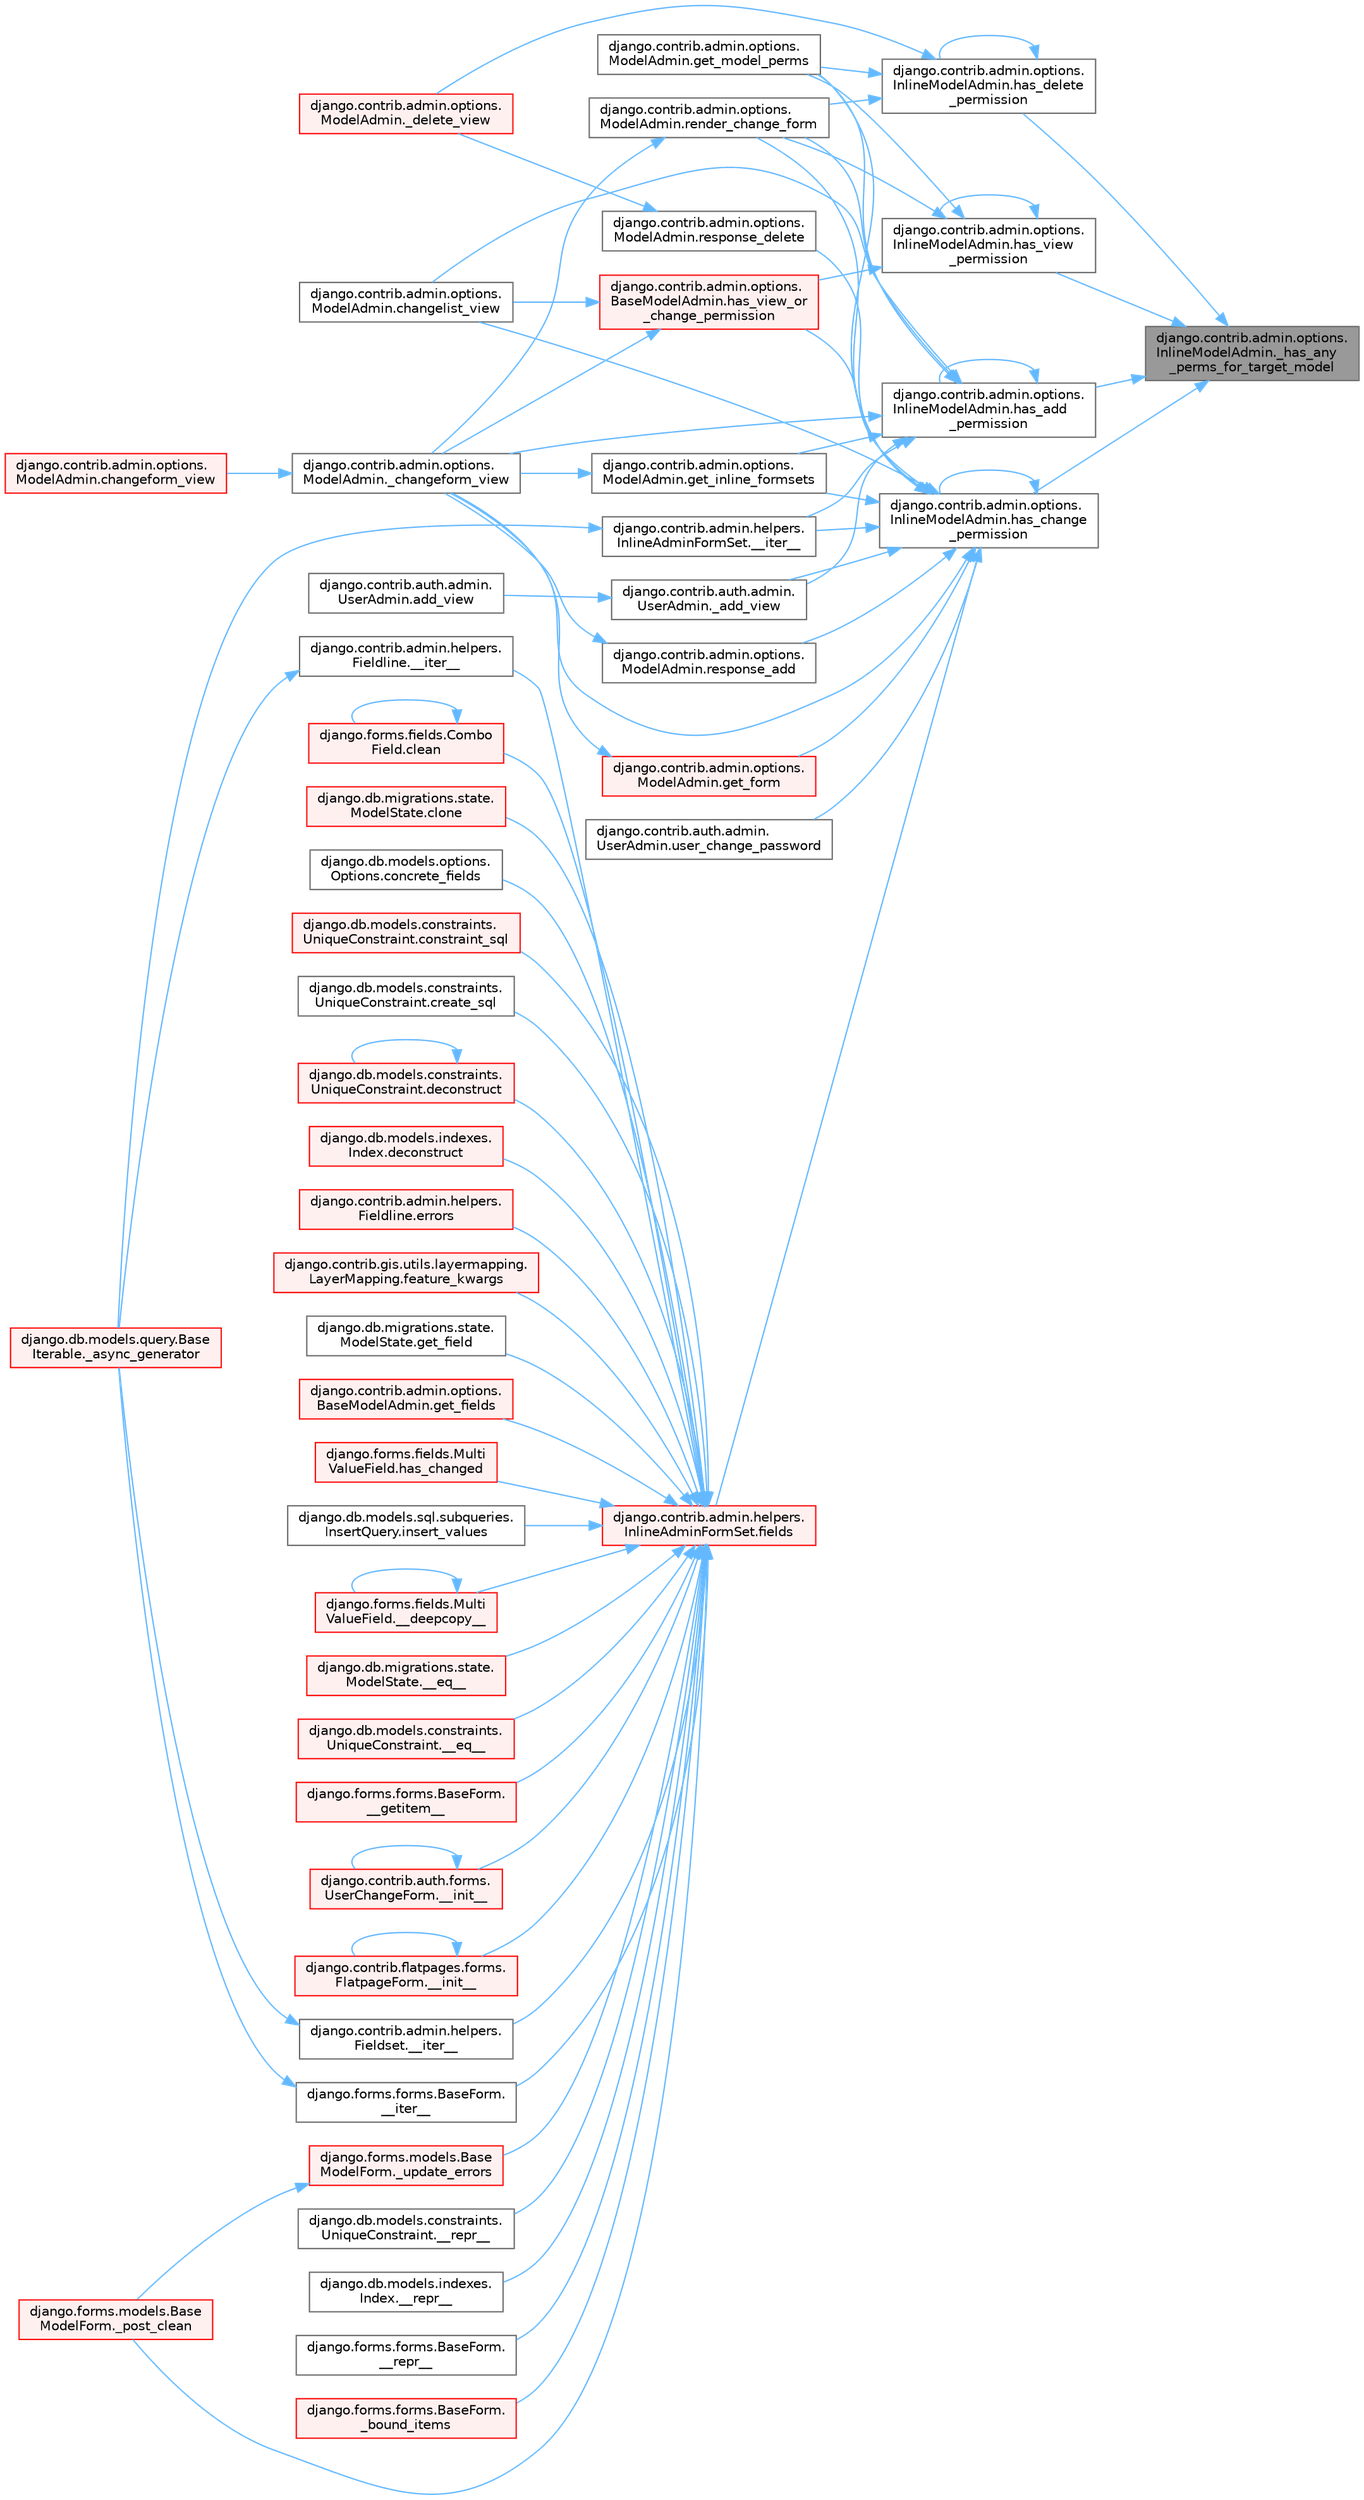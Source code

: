 digraph "django.contrib.admin.options.InlineModelAdmin._has_any_perms_for_target_model"
{
 // LATEX_PDF_SIZE
  bgcolor="transparent";
  edge [fontname=Helvetica,fontsize=10,labelfontname=Helvetica,labelfontsize=10];
  node [fontname=Helvetica,fontsize=10,shape=box,height=0.2,width=0.4];
  rankdir="RL";
  Node1 [id="Node000001",label="django.contrib.admin.options.\lInlineModelAdmin._has_any\l_perms_for_target_model",height=0.2,width=0.4,color="gray40", fillcolor="grey60", style="filled", fontcolor="black",tooltip=" "];
  Node1 -> Node2 [id="edge1_Node000001_Node000002",dir="back",color="steelblue1",style="solid",tooltip=" "];
  Node2 [id="Node000002",label="django.contrib.admin.options.\lInlineModelAdmin.has_add\l_permission",height=0.2,width=0.4,color="grey40", fillcolor="white", style="filled",URL="$classdjango_1_1contrib_1_1admin_1_1options_1_1_inline_model_admin.html#a3f4cd603df21bb0799662faa04b5bbe8",tooltip=" "];
  Node2 -> Node3 [id="edge2_Node000002_Node000003",dir="back",color="steelblue1",style="solid",tooltip=" "];
  Node3 [id="Node000003",label="django.contrib.admin.helpers.\lInlineAdminFormSet.__iter__",height=0.2,width=0.4,color="grey40", fillcolor="white", style="filled",URL="$classdjango_1_1contrib_1_1admin_1_1helpers_1_1_inline_admin_form_set.html#abc6cf31afef620ac14e917ab345b31a2",tooltip=" "];
  Node3 -> Node4 [id="edge3_Node000003_Node000004",dir="back",color="steelblue1",style="solid",tooltip=" "];
  Node4 [id="Node000004",label="django.db.models.query.Base\lIterable._async_generator",height=0.2,width=0.4,color="red", fillcolor="#FFF0F0", style="filled",URL="$classdjango_1_1db_1_1models_1_1query_1_1_base_iterable.html#a3ecc2267976bc6628d1fe84d78355144",tooltip=" "];
  Node2 -> Node6 [id="edge4_Node000002_Node000006",dir="back",color="steelblue1",style="solid",tooltip=" "];
  Node6 [id="Node000006",label="django.contrib.auth.admin.\lUserAdmin._add_view",height=0.2,width=0.4,color="grey40", fillcolor="white", style="filled",URL="$classdjango_1_1contrib_1_1auth_1_1admin_1_1_user_admin.html#a0aa6f8a67193ac8ad88abefd474b705f",tooltip=" "];
  Node6 -> Node7 [id="edge5_Node000006_Node000007",dir="back",color="steelblue1",style="solid",tooltip=" "];
  Node7 [id="Node000007",label="django.contrib.auth.admin.\lUserAdmin.add_view",height=0.2,width=0.4,color="grey40", fillcolor="white", style="filled",URL="$classdjango_1_1contrib_1_1auth_1_1admin_1_1_user_admin.html#a2b4c08c9778694aca3148ff55b11ebe1",tooltip=" "];
  Node2 -> Node8 [id="edge6_Node000002_Node000008",dir="back",color="steelblue1",style="solid",tooltip=" "];
  Node8 [id="Node000008",label="django.contrib.admin.options.\lModelAdmin._changeform_view",height=0.2,width=0.4,color="grey40", fillcolor="white", style="filled",URL="$classdjango_1_1contrib_1_1admin_1_1options_1_1_model_admin.html#a06082f9f8128d66a16cda8098c673dae",tooltip=" "];
  Node8 -> Node9 [id="edge7_Node000008_Node000009",dir="back",color="steelblue1",style="solid",tooltip=" "];
  Node9 [id="Node000009",label="django.contrib.admin.options.\lModelAdmin.changeform_view",height=0.2,width=0.4,color="red", fillcolor="#FFF0F0", style="filled",URL="$classdjango_1_1contrib_1_1admin_1_1options_1_1_model_admin.html#ac91e54453f9d73e9e12ad8dd8f138225",tooltip=" "];
  Node2 -> Node12 [id="edge8_Node000002_Node000012",dir="back",color="steelblue1",style="solid",tooltip=" "];
  Node12 [id="Node000012",label="django.contrib.admin.options.\lModelAdmin.changelist_view",height=0.2,width=0.4,color="grey40", fillcolor="white", style="filled",URL="$classdjango_1_1contrib_1_1admin_1_1options_1_1_model_admin.html#af5f3d8010317ded7325e649561a4d909",tooltip=" "];
  Node2 -> Node13 [id="edge9_Node000002_Node000013",dir="back",color="steelblue1",style="solid",tooltip=" "];
  Node13 [id="Node000013",label="django.contrib.admin.options.\lModelAdmin.get_inline_formsets",height=0.2,width=0.4,color="grey40", fillcolor="white", style="filled",URL="$classdjango_1_1contrib_1_1admin_1_1options_1_1_model_admin.html#ae4e03f1e8719f4a7ee095dea3f04d3b0",tooltip=" "];
  Node13 -> Node8 [id="edge10_Node000013_Node000008",dir="back",color="steelblue1",style="solid",tooltip=" "];
  Node2 -> Node14 [id="edge11_Node000002_Node000014",dir="back",color="steelblue1",style="solid",tooltip=" "];
  Node14 [id="Node000014",label="django.contrib.admin.options.\lModelAdmin.get_model_perms",height=0.2,width=0.4,color="grey40", fillcolor="white", style="filled",URL="$classdjango_1_1contrib_1_1admin_1_1options_1_1_model_admin.html#a7743f078ef78ac9b8a3395d4b2e47401",tooltip=" "];
  Node2 -> Node2 [id="edge12_Node000002_Node000002",dir="back",color="steelblue1",style="solid",tooltip=" "];
  Node2 -> Node15 [id="edge13_Node000002_Node000015",dir="back",color="steelblue1",style="solid",tooltip=" "];
  Node15 [id="Node000015",label="django.contrib.admin.options.\lModelAdmin.render_change_form",height=0.2,width=0.4,color="grey40", fillcolor="white", style="filled",URL="$classdjango_1_1contrib_1_1admin_1_1options_1_1_model_admin.html#af25242736fea4a61d08cc2d99bfa901a",tooltip=" "];
  Node15 -> Node8 [id="edge14_Node000015_Node000008",dir="back",color="steelblue1",style="solid",tooltip=" "];
  Node1 -> Node16 [id="edge15_Node000001_Node000016",dir="back",color="steelblue1",style="solid",tooltip=" "];
  Node16 [id="Node000016",label="django.contrib.admin.options.\lInlineModelAdmin.has_change\l_permission",height=0.2,width=0.4,color="grey40", fillcolor="white", style="filled",URL="$classdjango_1_1contrib_1_1admin_1_1options_1_1_inline_model_admin.html#afb466f69fba775be6bd44db65c2955ce",tooltip=" "];
  Node16 -> Node3 [id="edge16_Node000016_Node000003",dir="back",color="steelblue1",style="solid",tooltip=" "];
  Node16 -> Node6 [id="edge17_Node000016_Node000006",dir="back",color="steelblue1",style="solid",tooltip=" "];
  Node16 -> Node8 [id="edge18_Node000016_Node000008",dir="back",color="steelblue1",style="solid",tooltip=" "];
  Node16 -> Node12 [id="edge19_Node000016_Node000012",dir="back",color="steelblue1",style="solid",tooltip=" "];
  Node16 -> Node17 [id="edge20_Node000016_Node000017",dir="back",color="steelblue1",style="solid",tooltip=" "];
  Node17 [id="Node000017",label="django.contrib.admin.helpers.\lInlineAdminFormSet.fields",height=0.2,width=0.4,color="red", fillcolor="#FFF0F0", style="filled",URL="$classdjango_1_1contrib_1_1admin_1_1helpers_1_1_inline_admin_form_set.html#acfeece3b4a1c8e6f692669661ce441d1",tooltip=" "];
  Node17 -> Node18 [id="edge21_Node000017_Node000018",dir="back",color="steelblue1",style="solid",tooltip=" "];
  Node18 [id="Node000018",label="django.forms.fields.Multi\lValueField.__deepcopy__",height=0.2,width=0.4,color="red", fillcolor="#FFF0F0", style="filled",URL="$classdjango_1_1forms_1_1fields_1_1_multi_value_field.html#a4a0b98d1c7eaf929a4c1406db90c9195",tooltip=" "];
  Node18 -> Node18 [id="edge22_Node000018_Node000018",dir="back",color="steelblue1",style="solid",tooltip=" "];
  Node17 -> Node971 [id="edge23_Node000017_Node000971",dir="back",color="steelblue1",style="solid",tooltip=" "];
  Node971 [id="Node000971",label="django.db.migrations.state.\lModelState.__eq__",height=0.2,width=0.4,color="red", fillcolor="#FFF0F0", style="filled",URL="$classdjango_1_1db_1_1migrations_1_1state_1_1_model_state.html#ae338faa36574cfa53f86dac5ac80176d",tooltip=" "];
  Node17 -> Node459 [id="edge24_Node000017_Node000459",dir="back",color="steelblue1",style="solid",tooltip=" "];
  Node459 [id="Node000459",label="django.db.models.constraints.\lUniqueConstraint.__eq__",height=0.2,width=0.4,color="red", fillcolor="#FFF0F0", style="filled",URL="$classdjango_1_1db_1_1models_1_1constraints_1_1_unique_constraint.html#a1a877e5c6def4673a480b3fd44e3ad19",tooltip=" "];
  Node17 -> Node3189 [id="edge25_Node000017_Node003189",dir="back",color="steelblue1",style="solid",tooltip=" "];
  Node3189 [id="Node003189",label="django.forms.forms.BaseForm.\l__getitem__",height=0.2,width=0.4,color="red", fillcolor="#FFF0F0", style="filled",URL="$classdjango_1_1forms_1_1forms_1_1_base_form.html#a6ab2265215f4521871868c6087918c0a",tooltip=" "];
  Node17 -> Node3190 [id="edge26_Node000017_Node003190",dir="back",color="steelblue1",style="solid",tooltip=" "];
  Node3190 [id="Node003190",label="django.contrib.auth.forms.\lUserChangeForm.__init__",height=0.2,width=0.4,color="red", fillcolor="#FFF0F0", style="filled",URL="$classdjango_1_1contrib_1_1auth_1_1forms_1_1_user_change_form.html#a537242e789c1c51b6fab265912c093e7",tooltip=" "];
  Node3190 -> Node3190 [id="edge27_Node003190_Node003190",dir="back",color="steelblue1",style="solid",tooltip=" "];
  Node17 -> Node3191 [id="edge28_Node000017_Node003191",dir="back",color="steelblue1",style="solid",tooltip=" "];
  Node3191 [id="Node003191",label="django.contrib.flatpages.forms.\lFlatpageForm.__init__",height=0.2,width=0.4,color="red", fillcolor="#FFF0F0", style="filled",URL="$classdjango_1_1contrib_1_1flatpages_1_1forms_1_1_flatpage_form.html#a03940756fd7b38d789056a2e198344cf",tooltip=" "];
  Node3191 -> Node3191 [id="edge29_Node003191_Node003191",dir="back",color="steelblue1",style="solid",tooltip=" "];
  Node17 -> Node3192 [id="edge30_Node000017_Node003192",dir="back",color="steelblue1",style="solid",tooltip=" "];
  Node3192 [id="Node003192",label="django.contrib.admin.helpers.\lFieldline.__iter__",height=0.2,width=0.4,color="grey40", fillcolor="white", style="filled",URL="$classdjango_1_1contrib_1_1admin_1_1helpers_1_1_fieldline.html#aa5b83ac2979da848a3a5263fb6ee7ffa",tooltip=" "];
  Node3192 -> Node4 [id="edge31_Node003192_Node000004",dir="back",color="steelblue1",style="solid",tooltip=" "];
  Node17 -> Node3193 [id="edge32_Node000017_Node003193",dir="back",color="steelblue1",style="solid",tooltip=" "];
  Node3193 [id="Node003193",label="django.contrib.admin.helpers.\lFieldset.__iter__",height=0.2,width=0.4,color="grey40", fillcolor="white", style="filled",URL="$classdjango_1_1contrib_1_1admin_1_1helpers_1_1_fieldset.html#a103e536fa6514e6cbf4d362eaa76c8ac",tooltip=" "];
  Node3193 -> Node4 [id="edge33_Node003193_Node000004",dir="back",color="steelblue1",style="solid",tooltip=" "];
  Node17 -> Node3194 [id="edge34_Node000017_Node003194",dir="back",color="steelblue1",style="solid",tooltip=" "];
  Node3194 [id="Node003194",label="django.forms.forms.BaseForm.\l__iter__",height=0.2,width=0.4,color="grey40", fillcolor="white", style="filled",URL="$classdjango_1_1forms_1_1forms_1_1_base_form.html#a81c2551012184641d2f91a476c825967",tooltip=" "];
  Node3194 -> Node4 [id="edge35_Node003194_Node000004",dir="back",color="steelblue1",style="solid",tooltip=" "];
  Node17 -> Node461 [id="edge36_Node000017_Node000461",dir="back",color="steelblue1",style="solid",tooltip=" "];
  Node461 [id="Node000461",label="django.db.models.constraints.\lUniqueConstraint.__repr__",height=0.2,width=0.4,color="grey40", fillcolor="white", style="filled",URL="$classdjango_1_1db_1_1models_1_1constraints_1_1_unique_constraint.html#a182454ed288d36d2033f34e2442e63b6",tooltip=" "];
  Node17 -> Node462 [id="edge37_Node000017_Node000462",dir="back",color="steelblue1",style="solid",tooltip=" "];
  Node462 [id="Node000462",label="django.db.models.indexes.\lIndex.__repr__",height=0.2,width=0.4,color="grey40", fillcolor="white", style="filled",URL="$classdjango_1_1db_1_1models_1_1indexes_1_1_index.html#a491779817a13ed7b81a3fa01cb34b2c6",tooltip=" "];
  Node17 -> Node3195 [id="edge38_Node000017_Node003195",dir="back",color="steelblue1",style="solid",tooltip=" "];
  Node3195 [id="Node003195",label="django.forms.forms.BaseForm.\l__repr__",height=0.2,width=0.4,color="grey40", fillcolor="white", style="filled",URL="$classdjango_1_1forms_1_1forms_1_1_base_form.html#a1b6f27b24acfb1ff29323228a1d3ae7a",tooltip=" "];
  Node17 -> Node3196 [id="edge39_Node000017_Node003196",dir="back",color="steelblue1",style="solid",tooltip=" "];
  Node3196 [id="Node003196",label="django.forms.forms.BaseForm.\l_bound_items",height=0.2,width=0.4,color="red", fillcolor="#FFF0F0", style="filled",URL="$classdjango_1_1forms_1_1forms_1_1_base_form.html#a688934dfe5db00876f776b92ed8d84d8",tooltip=" "];
  Node17 -> Node134 [id="edge40_Node000017_Node000134",dir="back",color="steelblue1",style="solid",tooltip=" "];
  Node134 [id="Node000134",label="django.forms.models.Base\lModelForm._post_clean",height=0.2,width=0.4,color="red", fillcolor="#FFF0F0", style="filled",URL="$classdjango_1_1forms_1_1models_1_1_base_model_form.html#a83e1c0ea3ba97f3a496d07955d1bf124",tooltip=" "];
  Node17 -> Node3198 [id="edge41_Node000017_Node003198",dir="back",color="steelblue1",style="solid",tooltip=" "];
  Node3198 [id="Node003198",label="django.forms.models.Base\lModelForm._update_errors",height=0.2,width=0.4,color="red", fillcolor="#FFF0F0", style="filled",URL="$classdjango_1_1forms_1_1models_1_1_base_model_form.html#a75de5a1b3fc58d5f16f7f85f2ef82ab0",tooltip=" "];
  Node3198 -> Node134 [id="edge42_Node003198_Node000134",dir="back",color="steelblue1",style="solid",tooltip=" "];
  Node17 -> Node3200 [id="edge43_Node000017_Node003200",dir="back",color="steelblue1",style="solid",tooltip=" "];
  Node3200 [id="Node003200",label="django.forms.fields.Combo\lField.clean",height=0.2,width=0.4,color="red", fillcolor="#FFF0F0", style="filled",URL="$classdjango_1_1forms_1_1fields_1_1_combo_field.html#aaffcccde28ec97a13aa4205495a394f2",tooltip=" "];
  Node3200 -> Node3200 [id="edge44_Node003200_Node003200",dir="back",color="steelblue1",style="solid",tooltip=" "];
  Node17 -> Node1397 [id="edge45_Node000017_Node001397",dir="back",color="steelblue1",style="solid",tooltip=" "];
  Node1397 [id="Node001397",label="django.db.migrations.state.\lModelState.clone",height=0.2,width=0.4,color="red", fillcolor="#FFF0F0", style="filled",URL="$classdjango_1_1db_1_1migrations_1_1state_1_1_model_state.html#a8c95c79710929be2c1fe723bb3f50d43",tooltip=" "];
  Node17 -> Node3201 [id="edge46_Node000017_Node003201",dir="back",color="steelblue1",style="solid",tooltip=" "];
  Node3201 [id="Node003201",label="django.db.models.options.\lOptions.concrete_fields",height=0.2,width=0.4,color="grey40", fillcolor="white", style="filled",URL="$classdjango_1_1db_1_1models_1_1options_1_1_options.html#a1fd2eda6e6d6881e4073f0273d8d1cb4",tooltip=" "];
  Node17 -> Node468 [id="edge47_Node000017_Node000468",dir="back",color="steelblue1",style="solid",tooltip=" "];
  Node468 [id="Node000468",label="django.db.models.constraints.\lUniqueConstraint.constraint_sql",height=0.2,width=0.4,color="red", fillcolor="#FFF0F0", style="filled",URL="$classdjango_1_1db_1_1models_1_1constraints_1_1_unique_constraint.html#ad8e91d3d3fb576b5000de9908877754d",tooltip=" "];
  Node17 -> Node469 [id="edge48_Node000017_Node000469",dir="back",color="steelblue1",style="solid",tooltip=" "];
  Node469 [id="Node000469",label="django.db.models.constraints.\lUniqueConstraint.create_sql",height=0.2,width=0.4,color="grey40", fillcolor="white", style="filled",URL="$classdjango_1_1db_1_1models_1_1constraints_1_1_unique_constraint.html#ad0cc45d12329073fac8ae7b419a34cae",tooltip=" "];
  Node17 -> Node708 [id="edge49_Node000017_Node000708",dir="back",color="steelblue1",style="solid",tooltip=" "];
  Node708 [id="Node000708",label="django.db.models.constraints.\lUniqueConstraint.deconstruct",height=0.2,width=0.4,color="red", fillcolor="#FFF0F0", style="filled",URL="$classdjango_1_1db_1_1models_1_1constraints_1_1_unique_constraint.html#a79dd632a14039b180b2b909fefcfce70",tooltip=" "];
  Node708 -> Node708 [id="edge50_Node000708_Node000708",dir="back",color="steelblue1",style="solid",tooltip=" "];
  Node17 -> Node722 [id="edge51_Node000017_Node000722",dir="back",color="steelblue1",style="solid",tooltip=" "];
  Node722 [id="Node000722",label="django.db.models.indexes.\lIndex.deconstruct",height=0.2,width=0.4,color="red", fillcolor="#FFF0F0", style="filled",URL="$classdjango_1_1db_1_1models_1_1indexes_1_1_index.html#ad28ee8ce2b1da28df32f78ea1c2d9741",tooltip=" "];
  Node17 -> Node3202 [id="edge52_Node000017_Node003202",dir="back",color="steelblue1",style="solid",tooltip=" "];
  Node3202 [id="Node003202",label="django.contrib.admin.helpers.\lFieldline.errors",height=0.2,width=0.4,color="red", fillcolor="#FFF0F0", style="filled",URL="$classdjango_1_1contrib_1_1admin_1_1helpers_1_1_fieldline.html#ac0094313ce4b91212414f914a381499d",tooltip=" "];
  Node17 -> Node716 [id="edge53_Node000017_Node000716",dir="back",color="steelblue1",style="solid",tooltip=" "];
  Node716 [id="Node000716",label="django.contrib.gis.utils.layermapping.\lLayerMapping.feature_kwargs",height=0.2,width=0.4,color="red", fillcolor="#FFF0F0", style="filled",URL="$classdjango_1_1contrib_1_1gis_1_1utils_1_1layermapping_1_1_layer_mapping.html#a2e4aa507355c0e3b3da72dde9a9284b0",tooltip=" "];
  Node17 -> Node1471 [id="edge54_Node000017_Node001471",dir="back",color="steelblue1",style="solid",tooltip=" "];
  Node1471 [id="Node001471",label="django.db.migrations.state.\lModelState.get_field",height=0.2,width=0.4,color="grey40", fillcolor="white", style="filled",URL="$classdjango_1_1db_1_1migrations_1_1state_1_1_model_state.html#af21121f3674d8365918c90e93123a54a",tooltip=" "];
  Node17 -> Node1888 [id="edge55_Node000017_Node001888",dir="back",color="steelblue1",style="solid",tooltip=" "];
  Node1888 [id="Node001888",label="django.contrib.admin.options.\lBaseModelAdmin.get_fields",height=0.2,width=0.4,color="red", fillcolor="#FFF0F0", style="filled",URL="$classdjango_1_1contrib_1_1admin_1_1options_1_1_base_model_admin.html#afaa9b382fea65a4ff01bd97c33fe0c2c",tooltip=" "];
  Node17 -> Node3079 [id="edge56_Node000017_Node003079",dir="back",color="steelblue1",style="solid",tooltip=" "];
  Node3079 [id="Node003079",label="django.forms.fields.Multi\lValueField.has_changed",height=0.2,width=0.4,color="red", fillcolor="#FFF0F0", style="filled",URL="$classdjango_1_1forms_1_1fields_1_1_multi_value_field.html#a76f87a9e746141a6981960d99e04e6b3",tooltip=" "];
  Node17 -> Node3203 [id="edge57_Node000017_Node003203",dir="back",color="steelblue1",style="solid",tooltip=" "];
  Node3203 [id="Node003203",label="django.db.models.sql.subqueries.\lInsertQuery.insert_values",height=0.2,width=0.4,color="grey40", fillcolor="white", style="filled",URL="$classdjango_1_1db_1_1models_1_1sql_1_1subqueries_1_1_insert_query.html#ac11bbd0acedb83a5cd9812c2e05489ba",tooltip=" "];
  Node16 -> Node1890 [id="edge58_Node000016_Node001890",dir="back",color="steelblue1",style="solid",tooltip=" "];
  Node1890 [id="Node001890",label="django.contrib.admin.options.\lModelAdmin.get_form",height=0.2,width=0.4,color="red", fillcolor="#FFF0F0", style="filled",URL="$classdjango_1_1contrib_1_1admin_1_1options_1_1_model_admin.html#a57f87fb2bbbe6d71b86dee23eff86522",tooltip=" "];
  Node1890 -> Node8 [id="edge59_Node001890_Node000008",dir="back",color="steelblue1",style="solid",tooltip=" "];
  Node16 -> Node13 [id="edge60_Node000016_Node000013",dir="back",color="steelblue1",style="solid",tooltip=" "];
  Node16 -> Node14 [id="edge61_Node000016_Node000014",dir="back",color="steelblue1",style="solid",tooltip=" "];
  Node16 -> Node16 [id="edge62_Node000016_Node000016",dir="back",color="steelblue1",style="solid",tooltip=" "];
  Node16 -> Node3208 [id="edge63_Node000016_Node003208",dir="back",color="steelblue1",style="solid",tooltip=" "];
  Node3208 [id="Node003208",label="django.contrib.admin.options.\lBaseModelAdmin.has_view_or\l_change_permission",height=0.2,width=0.4,color="red", fillcolor="#FFF0F0", style="filled",URL="$classdjango_1_1contrib_1_1admin_1_1options_1_1_base_model_admin.html#a218c5fb68fadfcf6e8e49172ad1d317c",tooltip=" "];
  Node3208 -> Node8 [id="edge64_Node003208_Node000008",dir="back",color="steelblue1",style="solid",tooltip=" "];
  Node3208 -> Node12 [id="edge65_Node003208_Node000012",dir="back",color="steelblue1",style="solid",tooltip=" "];
  Node16 -> Node15 [id="edge66_Node000016_Node000015",dir="back",color="steelblue1",style="solid",tooltip=" "];
  Node16 -> Node3211 [id="edge67_Node000016_Node003211",dir="back",color="steelblue1",style="solid",tooltip=" "];
  Node3211 [id="Node003211",label="django.contrib.admin.options.\lModelAdmin.response_add",height=0.2,width=0.4,color="grey40", fillcolor="white", style="filled",URL="$classdjango_1_1contrib_1_1admin_1_1options_1_1_model_admin.html#a1aa8884d9088a097877c29a6abea1640",tooltip=" "];
  Node3211 -> Node8 [id="edge68_Node003211_Node000008",dir="back",color="steelblue1",style="solid",tooltip=" "];
  Node16 -> Node3215 [id="edge69_Node000016_Node003215",dir="back",color="steelblue1",style="solid",tooltip=" "];
  Node3215 [id="Node003215",label="django.contrib.admin.options.\lModelAdmin.response_delete",height=0.2,width=0.4,color="grey40", fillcolor="white", style="filled",URL="$classdjango_1_1contrib_1_1admin_1_1options_1_1_model_admin.html#aeb7de761fb5cd04d7e8dd94b89659c2c",tooltip=" "];
  Node3215 -> Node253 [id="edge70_Node003215_Node000253",dir="back",color="steelblue1",style="solid",tooltip=" "];
  Node253 [id="Node000253",label="django.contrib.admin.options.\lModelAdmin._delete_view",height=0.2,width=0.4,color="red", fillcolor="#FFF0F0", style="filled",URL="$classdjango_1_1contrib_1_1admin_1_1options_1_1_model_admin.html#a227a18e24751790170d555523ab15e93",tooltip=" "];
  Node16 -> Node2691 [id="edge71_Node000016_Node002691",dir="back",color="steelblue1",style="solid",tooltip=" "];
  Node2691 [id="Node002691",label="django.contrib.auth.admin.\lUserAdmin.user_change_password",height=0.2,width=0.4,color="grey40", fillcolor="white", style="filled",URL="$classdjango_1_1contrib_1_1auth_1_1admin_1_1_user_admin.html#a65ccab8e46b966ac28d5b117abf0d5f5",tooltip=" "];
  Node1 -> Node3216 [id="edge72_Node000001_Node003216",dir="back",color="steelblue1",style="solid",tooltip=" "];
  Node3216 [id="Node003216",label="django.contrib.admin.options.\lInlineModelAdmin.has_delete\l_permission",height=0.2,width=0.4,color="grey40", fillcolor="white", style="filled",URL="$classdjango_1_1contrib_1_1admin_1_1options_1_1_inline_model_admin.html#a8d9af4d2ea40c3225b25fafa016daef8",tooltip=" "];
  Node3216 -> Node253 [id="edge73_Node003216_Node000253",dir="back",color="steelblue1",style="solid",tooltip=" "];
  Node3216 -> Node14 [id="edge74_Node003216_Node000014",dir="back",color="steelblue1",style="solid",tooltip=" "];
  Node3216 -> Node3216 [id="edge75_Node003216_Node003216",dir="back",color="steelblue1",style="solid",tooltip=" "];
  Node3216 -> Node15 [id="edge76_Node003216_Node000015",dir="back",color="steelblue1",style="solid",tooltip=" "];
  Node1 -> Node3217 [id="edge77_Node000001_Node003217",dir="back",color="steelblue1",style="solid",tooltip=" "];
  Node3217 [id="Node003217",label="django.contrib.admin.options.\lInlineModelAdmin.has_view\l_permission",height=0.2,width=0.4,color="grey40", fillcolor="white", style="filled",URL="$classdjango_1_1contrib_1_1admin_1_1options_1_1_inline_model_admin.html#a121892388835e20926eddc78e9842661",tooltip=" "];
  Node3217 -> Node14 [id="edge78_Node003217_Node000014",dir="back",color="steelblue1",style="solid",tooltip=" "];
  Node3217 -> Node3208 [id="edge79_Node003217_Node003208",dir="back",color="steelblue1",style="solid",tooltip=" "];
  Node3217 -> Node3217 [id="edge80_Node003217_Node003217",dir="back",color="steelblue1",style="solid",tooltip=" "];
  Node3217 -> Node15 [id="edge81_Node003217_Node000015",dir="back",color="steelblue1",style="solid",tooltip=" "];
}
